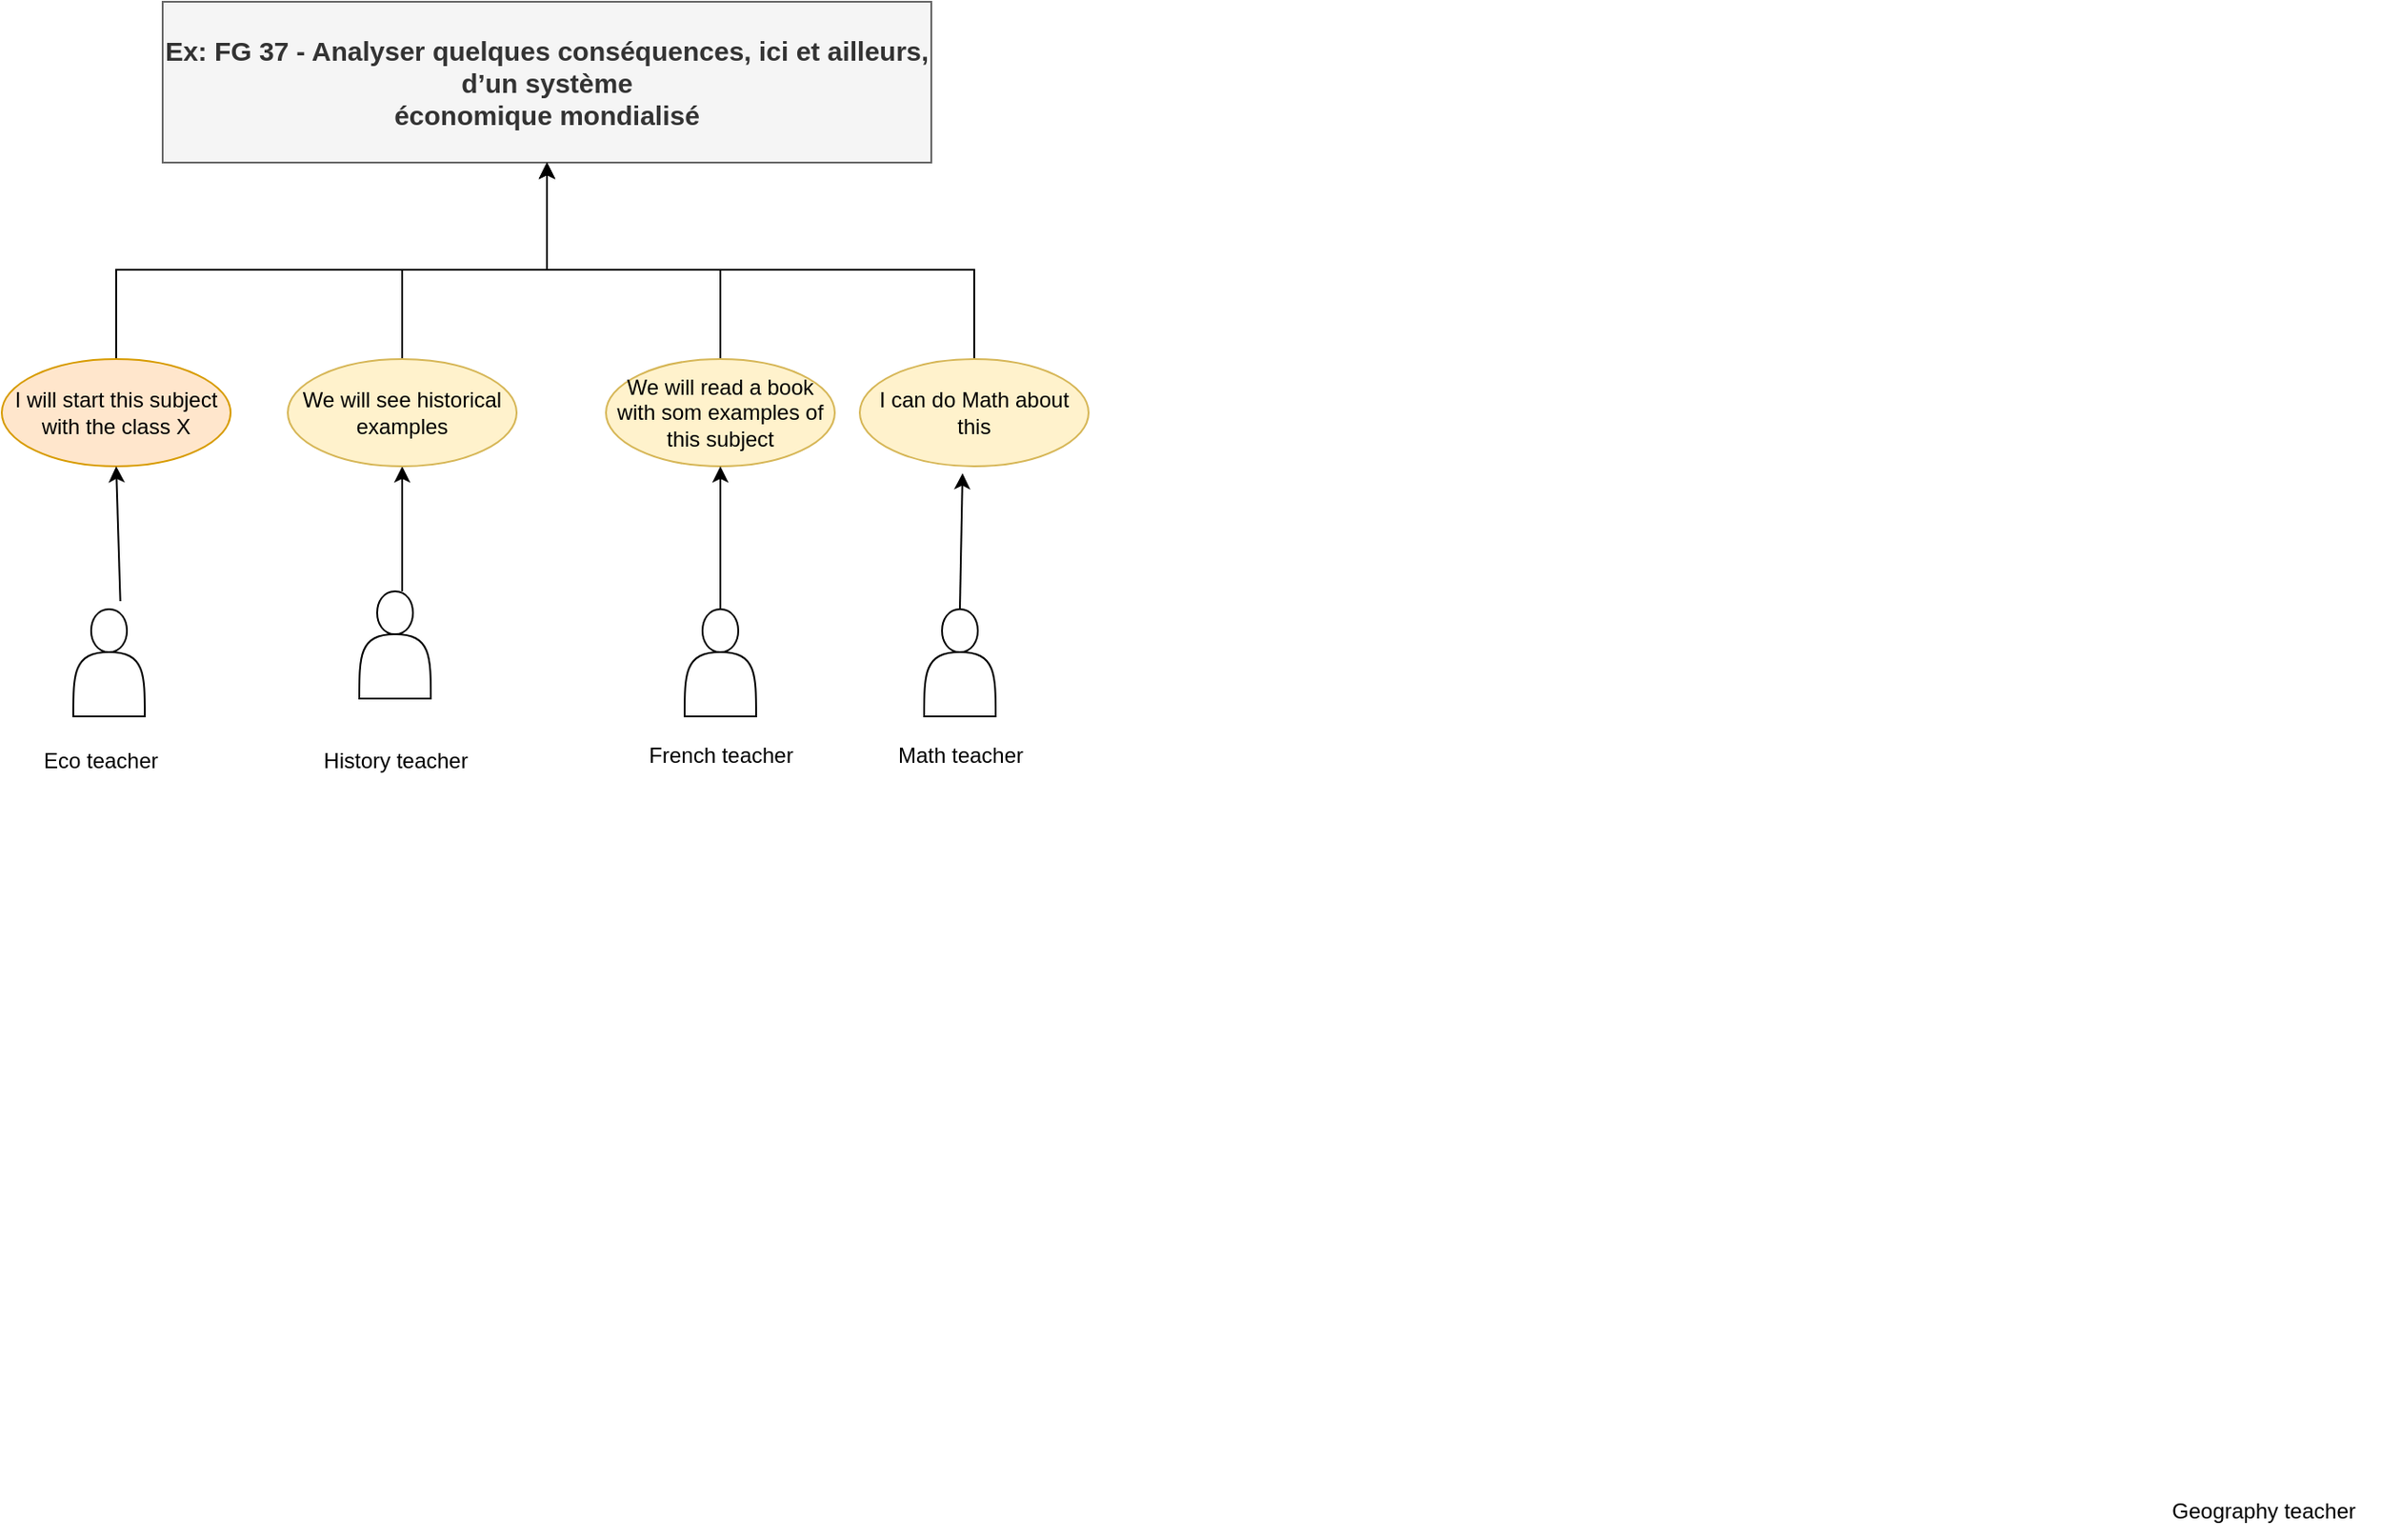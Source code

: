 <mxfile version="21.3.5" type="device">
  <diagram name="Page-1" id="Y31ALYNuTn0L84_PuoHf">
    <mxGraphModel dx="1195" dy="632" grid="1" gridSize="10" guides="1" tooltips="1" connect="1" arrows="1" fold="1" page="1" pageScale="1" pageWidth="827" pageHeight="1169" math="0" shadow="0">
      <root>
        <mxCell id="0" />
        <mxCell id="1" parent="0" />
        <mxCell id="6sjutnGl_liG1QmPwIaU-2" value="Ex:&amp;nbsp;FG 37 - Analyser quelques conséquences, ici et ailleurs, d’un système&lt;br style=&quot;font-size: 15px;&quot;&gt;économique mondialisé" style="rounded=0;whiteSpace=wrap;html=1;fontStyle=1;fontSize=15;fillColor=#f5f5f5;fontColor=#333333;strokeColor=#666666;" vertex="1" parent="1">
          <mxGeometry x="210" y="70" width="430" height="90" as="geometry" />
        </mxCell>
        <mxCell id="6sjutnGl_liG1QmPwIaU-11" value="" style="shape=actor;whiteSpace=wrap;html=1;" vertex="1" parent="1">
          <mxGeometry x="502" y="410" width="40" height="60" as="geometry" />
        </mxCell>
        <mxCell id="6sjutnGl_liG1QmPwIaU-44" style="edgeStyle=orthogonalEdgeStyle;rounded=0;orthogonalLoop=1;jettySize=auto;html=1;entryX=0.5;entryY=1;entryDx=0;entryDy=0;" edge="1" parent="1" source="6sjutnGl_liG1QmPwIaU-12" target="6sjutnGl_liG1QmPwIaU-35">
          <mxGeometry relative="1" as="geometry">
            <Array as="points">
              <mxPoint x="344" y="380" />
              <mxPoint x="344" y="380" />
            </Array>
          </mxGeometry>
        </mxCell>
        <mxCell id="6sjutnGl_liG1QmPwIaU-12" value="" style="shape=actor;whiteSpace=wrap;html=1;" vertex="1" parent="1">
          <mxGeometry x="320" y="400" width="40" height="60" as="geometry" />
        </mxCell>
        <mxCell id="6sjutnGl_liG1QmPwIaU-13" value="" style="shape=actor;whiteSpace=wrap;html=1;" vertex="1" parent="1">
          <mxGeometry x="636" y="410" width="40" height="60" as="geometry" />
        </mxCell>
        <UserObject label="" tooltip="I will start this subject with class X" id="6sjutnGl_liG1QmPwIaU-14">
          <mxCell style="shape=actor;whiteSpace=wrap;html=1;" vertex="1" parent="1">
            <mxGeometry x="160" y="410" width="40" height="60" as="geometry" />
          </mxCell>
        </UserObject>
        <mxCell id="6sjutnGl_liG1QmPwIaU-18" value="History teacher" style="text;html=1;align=center;verticalAlign=middle;resizable=0;points=[];autosize=1;strokeColor=none;fillColor=none;" vertex="1" parent="1">
          <mxGeometry x="290" y="480" width="100" height="30" as="geometry" />
        </mxCell>
        <mxCell id="6sjutnGl_liG1QmPwIaU-20" value="Geography teacher" style="text;html=1;align=center;verticalAlign=middle;resizable=0;points=[];autosize=1;strokeColor=none;fillColor=none;" vertex="1" parent="1">
          <mxGeometry x="1320" y="900" width="130" height="30" as="geometry" />
        </mxCell>
        <mxCell id="6sjutnGl_liG1QmPwIaU-21" value="Math teacher" style="text;html=1;align=center;verticalAlign=middle;resizable=0;points=[];autosize=1;strokeColor=none;fillColor=none;" vertex="1" parent="1">
          <mxGeometry x="611" y="477" width="90" height="30" as="geometry" />
        </mxCell>
        <mxCell id="6sjutnGl_liG1QmPwIaU-23" value="Eco teacher" style="text;html=1;align=center;verticalAlign=middle;resizable=0;points=[];autosize=1;strokeColor=none;fillColor=none;" vertex="1" parent="1">
          <mxGeometry x="130" y="480" width="90" height="30" as="geometry" />
        </mxCell>
        <mxCell id="6sjutnGl_liG1QmPwIaU-28" value="French teacher" style="text;html=1;align=center;verticalAlign=middle;resizable=0;points=[];autosize=1;strokeColor=none;fillColor=none;" vertex="1" parent="1">
          <mxGeometry x="472" y="477" width="100" height="30" as="geometry" />
        </mxCell>
        <mxCell id="6sjutnGl_liG1QmPwIaU-47" style="edgeStyle=orthogonalEdgeStyle;rounded=0;orthogonalLoop=1;jettySize=auto;html=1;entryX=0.5;entryY=1;entryDx=0;entryDy=0;" edge="1" parent="1" source="6sjutnGl_liG1QmPwIaU-29" target="6sjutnGl_liG1QmPwIaU-2">
          <mxGeometry relative="1" as="geometry">
            <Array as="points">
              <mxPoint x="184" y="220" />
              <mxPoint x="425" y="220" />
            </Array>
          </mxGeometry>
        </mxCell>
        <mxCell id="6sjutnGl_liG1QmPwIaU-29" value="I will start this subject with the class X" style="ellipse;whiteSpace=wrap;html=1;align=center;fillColor=#ffe6cc;strokeColor=#d79b00;" vertex="1" parent="1">
          <mxGeometry x="120" y="270" width="128" height="60" as="geometry" />
        </mxCell>
        <mxCell id="6sjutnGl_liG1QmPwIaU-30" value="" style="endArrow=classic;html=1;rounded=0;exitX=0.658;exitY=-0.075;exitDx=0;exitDy=0;exitPerimeter=0;entryX=0.5;entryY=1;entryDx=0;entryDy=0;" edge="1" parent="1" source="6sjutnGl_liG1QmPwIaU-14" target="6sjutnGl_liG1QmPwIaU-29">
          <mxGeometry width="50" height="50" relative="1" as="geometry">
            <mxPoint x="330" y="370" as="sourcePoint" />
            <mxPoint x="380" y="320" as="targetPoint" />
          </mxGeometry>
        </mxCell>
        <mxCell id="6sjutnGl_liG1QmPwIaU-55" style="edgeStyle=orthogonalEdgeStyle;rounded=0;orthogonalLoop=1;jettySize=auto;html=1;entryX=0.5;entryY=1;entryDx=0;entryDy=0;" edge="1" parent="1" source="6sjutnGl_liG1QmPwIaU-32" target="6sjutnGl_liG1QmPwIaU-2">
          <mxGeometry relative="1" as="geometry">
            <Array as="points">
              <mxPoint x="522" y="220" />
              <mxPoint x="425" y="220" />
            </Array>
          </mxGeometry>
        </mxCell>
        <mxCell id="6sjutnGl_liG1QmPwIaU-32" value="We will read a book with som examples of this subject" style="ellipse;whiteSpace=wrap;html=1;align=center;fillColor=#fff2cc;strokeColor=#d6b656;" vertex="1" parent="1">
          <mxGeometry x="458" y="270" width="128" height="60" as="geometry" />
        </mxCell>
        <mxCell id="6sjutnGl_liG1QmPwIaU-33" value="" style="endArrow=classic;html=1;rounded=0;exitX=0.5;exitY=0;exitDx=0;exitDy=0;entryX=0.5;entryY=1;entryDx=0;entryDy=0;" edge="1" parent="1" source="6sjutnGl_liG1QmPwIaU-11" target="6sjutnGl_liG1QmPwIaU-32">
          <mxGeometry width="50" height="50" relative="1" as="geometry">
            <mxPoint x="330" y="370" as="sourcePoint" />
            <mxPoint x="380" y="320" as="targetPoint" />
          </mxGeometry>
        </mxCell>
        <mxCell id="6sjutnGl_liG1QmPwIaU-52" style="edgeStyle=orthogonalEdgeStyle;rounded=0;orthogonalLoop=1;jettySize=auto;html=1;entryX=0.5;entryY=1;entryDx=0;entryDy=0;" edge="1" parent="1" source="6sjutnGl_liG1QmPwIaU-35" target="6sjutnGl_liG1QmPwIaU-2">
          <mxGeometry relative="1" as="geometry">
            <Array as="points">
              <mxPoint x="344" y="220" />
              <mxPoint x="425" y="220" />
            </Array>
          </mxGeometry>
        </mxCell>
        <mxCell id="6sjutnGl_liG1QmPwIaU-35" value="We will see historical examples" style="ellipse;whiteSpace=wrap;html=1;align=center;fillColor=#fff2cc;strokeColor=#d6b656;" vertex="1" parent="1">
          <mxGeometry x="280" y="270" width="128" height="60" as="geometry" />
        </mxCell>
        <mxCell id="6sjutnGl_liG1QmPwIaU-39" value="" style="endArrow=classic;html=1;rounded=0;exitX=0.5;exitY=0;exitDx=0;exitDy=0;entryX=0.449;entryY=1.064;entryDx=0;entryDy=0;entryPerimeter=0;" edge="1" parent="1" source="6sjutnGl_liG1QmPwIaU-13" target="6sjutnGl_liG1QmPwIaU-42">
          <mxGeometry width="50" height="50" relative="1" as="geometry">
            <mxPoint x="620" y="400" as="sourcePoint" />
            <mxPoint x="633" y="325" as="targetPoint" />
          </mxGeometry>
        </mxCell>
        <mxCell id="6sjutnGl_liG1QmPwIaU-51" style="edgeStyle=orthogonalEdgeStyle;rounded=0;orthogonalLoop=1;jettySize=auto;html=1;entryX=0.5;entryY=1;entryDx=0;entryDy=0;" edge="1" parent="1" source="6sjutnGl_liG1QmPwIaU-42" target="6sjutnGl_liG1QmPwIaU-2">
          <mxGeometry relative="1" as="geometry">
            <mxPoint x="430" y="190" as="targetPoint" />
            <Array as="points">
              <mxPoint x="664" y="220" />
              <mxPoint x="425" y="220" />
            </Array>
          </mxGeometry>
        </mxCell>
        <mxCell id="6sjutnGl_liG1QmPwIaU-42" value="I can do Math about this" style="ellipse;whiteSpace=wrap;html=1;align=center;fillColor=#fff2cc;strokeColor=#d6b656;" vertex="1" parent="1">
          <mxGeometry x="600" y="270" width="128" height="60" as="geometry" />
        </mxCell>
      </root>
    </mxGraphModel>
  </diagram>
</mxfile>
